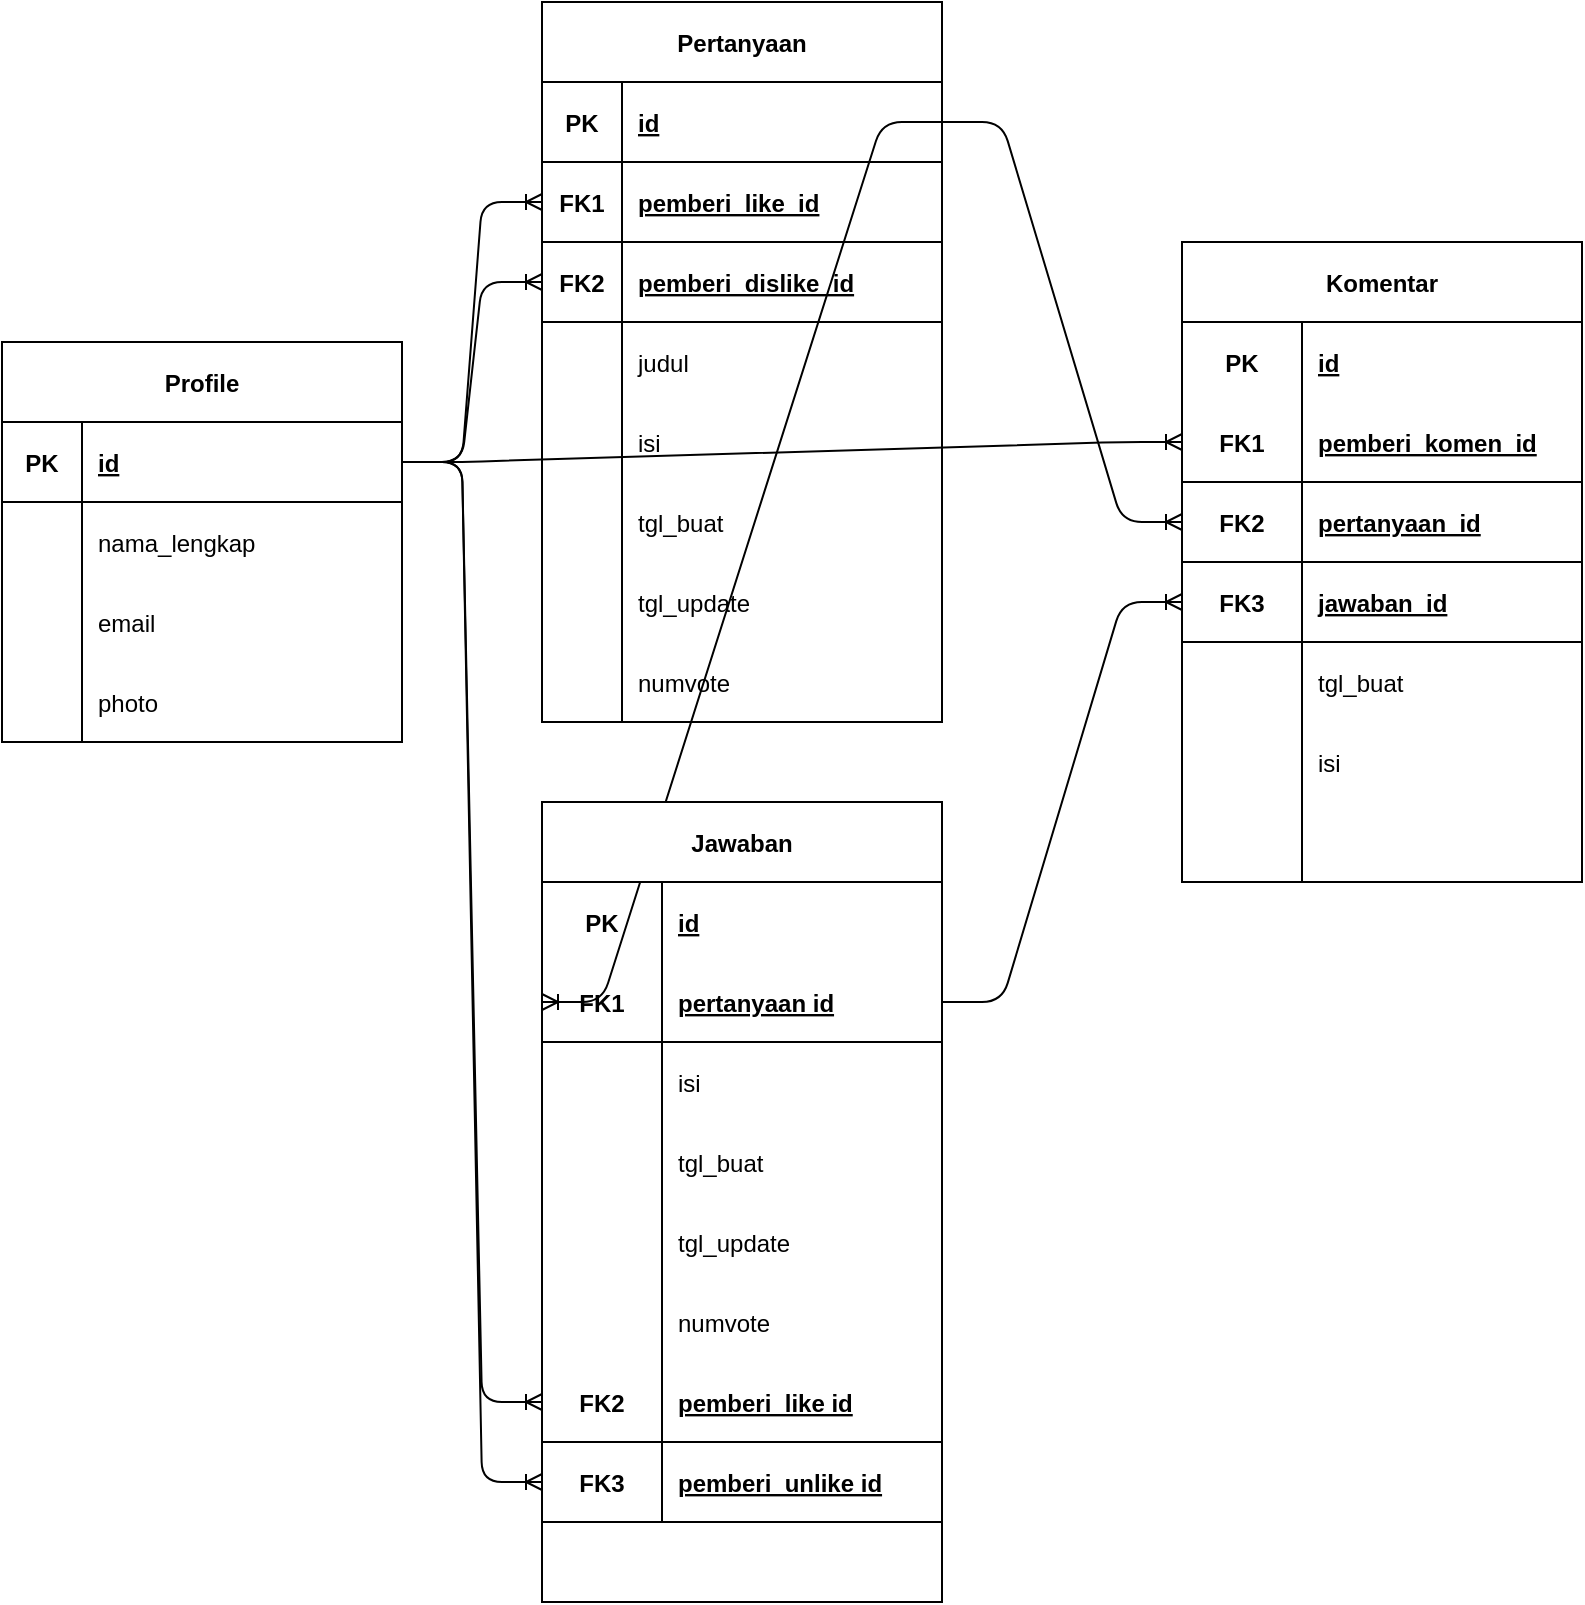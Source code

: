 <mxfile version="13.5.8" type="github">
  <diagram id="R2lEEEUBdFMjLlhIrx00" name="Page-1">
    <mxGraphModel dx="1108" dy="482" grid="1" gridSize="10" guides="1" tooltips="1" connect="1" arrows="1" fold="1" page="1" pageScale="1" pageWidth="850" pageHeight="1100" math="0" shadow="0" extFonts="Permanent Marker^https://fonts.googleapis.com/css?family=Permanent+Marker">
      <root>
        <mxCell id="0" />
        <mxCell id="1" parent="0" />
        <mxCell id="bIq-X40aE5f3d1oRArP8-62" value="" style="edgeStyle=entityRelationEdgeStyle;fontSize=12;html=1;endArrow=ERoneToMany;exitX=1;exitY=0.5;exitDx=0;exitDy=0;entryX=0;entryY=0.5;entryDx=0;entryDy=0;" parent="1" source="bIq-X40aE5f3d1oRArP8-2" target="bIq-X40aE5f3d1oRArP8-114" edge="1">
          <mxGeometry width="100" height="100" relative="1" as="geometry">
            <mxPoint x="140" y="600" as="sourcePoint" />
            <mxPoint x="400" y="340" as="targetPoint" />
          </mxGeometry>
        </mxCell>
        <mxCell id="bIq-X40aE5f3d1oRArP8-79" value="" style="edgeStyle=entityRelationEdgeStyle;fontSize=12;html=1;endArrow=ERoneToMany;exitX=1;exitY=0.5;exitDx=0;exitDy=0;entryX=0;entryY=0.5;entryDx=0;entryDy=0;" parent="1" source="bIq-X40aE5f3d1oRArP8-18" target="bIq-X40aE5f3d1oRArP8-84" edge="1">
          <mxGeometry width="100" height="100" relative="1" as="geometry">
            <mxPoint x="180" y="460" as="sourcePoint" />
            <mxPoint x="280" y="890" as="targetPoint" />
          </mxGeometry>
        </mxCell>
        <mxCell id="bIq-X40aE5f3d1oRArP8-129" value="" style="edgeStyle=entityRelationEdgeStyle;fontSize=12;html=1;endArrow=ERoneToMany;exitX=1;exitY=0.5;exitDx=0;exitDy=0;entryX=0;entryY=0.5;entryDx=0;entryDy=0;" parent="1" source="bIq-X40aE5f3d1oRArP8-18" target="bIq-X40aE5f3d1oRArP8-123" edge="1">
          <mxGeometry width="100" height="100" relative="1" as="geometry">
            <mxPoint x="290" y="540" as="sourcePoint" />
            <mxPoint x="390" y="440" as="targetPoint" />
          </mxGeometry>
        </mxCell>
        <mxCell id="bIq-X40aE5f3d1oRArP8-130" value="" style="edgeStyle=entityRelationEdgeStyle;fontSize=12;html=1;endArrow=ERoneToMany;entryX=0;entryY=0.5;entryDx=0;entryDy=0;exitX=1;exitY=0.25;exitDx=0;exitDy=0;" parent="1" source="bIq-X40aE5f3d1oRArP8-80" target="bIq-X40aE5f3d1oRArP8-126" edge="1">
          <mxGeometry width="100" height="100" relative="1" as="geometry">
            <mxPoint x="460" y="700" as="sourcePoint" />
            <mxPoint x="560" y="600" as="targetPoint" />
          </mxGeometry>
        </mxCell>
        <mxCell id="bIq-X40aE5f3d1oRArP8-138" value="" style="edgeStyle=entityRelationEdgeStyle;fontSize=12;html=1;endArrow=ERoneToMany;exitX=1;exitY=0.5;exitDx=0;exitDy=0;entryX=0;entryY=0.5;entryDx=0;entryDy=0;" parent="1" source="bIq-X40aE5f3d1oRArP8-2" target="bIq-X40aE5f3d1oRArP8-131" edge="1">
          <mxGeometry width="100" height="100" relative="1" as="geometry">
            <mxPoint x="290" y="340" as="sourcePoint" />
            <mxPoint x="390" y="240" as="targetPoint" />
          </mxGeometry>
        </mxCell>
        <mxCell id="bIq-X40aE5f3d1oRArP8-17" value="Pertanyaan" style="shape=table;startSize=40;container=1;collapsible=1;childLayout=tableLayout;fixedRows=1;rowLines=0;fontStyle=1;align=center;resizeLast=1;" parent="1" vertex="1">
          <mxGeometry x="280" y="40" width="200" height="360" as="geometry" />
        </mxCell>
        <mxCell id="bIq-X40aE5f3d1oRArP8-18" value="" style="shape=partialRectangle;collapsible=0;dropTarget=0;pointerEvents=0;fillColor=none;top=0;left=0;bottom=1;right=0;points=[[0,0.5],[1,0.5]];portConstraint=eastwest;" parent="bIq-X40aE5f3d1oRArP8-17" vertex="1">
          <mxGeometry y="40" width="200" height="40" as="geometry" />
        </mxCell>
        <mxCell id="bIq-X40aE5f3d1oRArP8-19" value="PK" style="shape=partialRectangle;connectable=0;fillColor=none;top=0;left=0;bottom=0;right=0;fontStyle=1;overflow=hidden;" parent="bIq-X40aE5f3d1oRArP8-18" vertex="1">
          <mxGeometry width="40" height="40" as="geometry" />
        </mxCell>
        <mxCell id="bIq-X40aE5f3d1oRArP8-20" value="id" style="shape=partialRectangle;connectable=0;fillColor=none;top=0;left=0;bottom=0;right=0;align=left;spacingLeft=6;fontStyle=5;overflow=hidden;" parent="bIq-X40aE5f3d1oRArP8-18" vertex="1">
          <mxGeometry x="40" width="160" height="40" as="geometry" />
        </mxCell>
        <mxCell id="bIq-X40aE5f3d1oRArP8-131" value="" style="shape=partialRectangle;collapsible=0;dropTarget=0;pointerEvents=0;fillColor=none;top=0;left=0;bottom=1;right=0;points=[[0,0.5],[1,0.5]];portConstraint=eastwest;" parent="bIq-X40aE5f3d1oRArP8-17" vertex="1">
          <mxGeometry y="80" width="200" height="40" as="geometry" />
        </mxCell>
        <mxCell id="bIq-X40aE5f3d1oRArP8-132" value="FK1" style="shape=partialRectangle;connectable=0;fillColor=none;top=0;left=0;bottom=0;right=0;fontStyle=1;overflow=hidden;" parent="bIq-X40aE5f3d1oRArP8-131" vertex="1">
          <mxGeometry width="40" height="40" as="geometry" />
        </mxCell>
        <mxCell id="bIq-X40aE5f3d1oRArP8-133" value="pemberi_like_id" style="shape=partialRectangle;connectable=0;fillColor=none;top=0;left=0;bottom=0;right=0;align=left;spacingLeft=6;fontStyle=5;overflow=hidden;" parent="bIq-X40aE5f3d1oRArP8-131" vertex="1">
          <mxGeometry x="40" width="160" height="40" as="geometry" />
        </mxCell>
        <mxCell id="bIq-X40aE5f3d1oRArP8-134" value="" style="shape=partialRectangle;collapsible=0;dropTarget=0;pointerEvents=0;fillColor=none;top=0;left=0;bottom=1;right=0;points=[[0,0.5],[1,0.5]];portConstraint=eastwest;" parent="bIq-X40aE5f3d1oRArP8-17" vertex="1">
          <mxGeometry y="120" width="200" height="40" as="geometry" />
        </mxCell>
        <mxCell id="bIq-X40aE5f3d1oRArP8-135" value="FK2" style="shape=partialRectangle;connectable=0;fillColor=none;top=0;left=0;bottom=0;right=0;fontStyle=1;overflow=hidden;" parent="bIq-X40aE5f3d1oRArP8-134" vertex="1">
          <mxGeometry width="40" height="40" as="geometry" />
        </mxCell>
        <mxCell id="bIq-X40aE5f3d1oRArP8-136" value="pemberi_dislike_id" style="shape=partialRectangle;connectable=0;fillColor=none;top=0;left=0;bottom=0;right=0;align=left;spacingLeft=6;fontStyle=5;overflow=hidden;" parent="bIq-X40aE5f3d1oRArP8-134" vertex="1">
          <mxGeometry x="40" width="160" height="40" as="geometry" />
        </mxCell>
        <mxCell id="bIq-X40aE5f3d1oRArP8-21" value="" style="shape=partialRectangle;collapsible=0;dropTarget=0;pointerEvents=0;fillColor=none;top=0;left=0;bottom=0;right=0;points=[[0,0.5],[1,0.5]];portConstraint=eastwest;" parent="bIq-X40aE5f3d1oRArP8-17" vertex="1">
          <mxGeometry y="160" width="200" height="40" as="geometry" />
        </mxCell>
        <mxCell id="bIq-X40aE5f3d1oRArP8-22" value="" style="shape=partialRectangle;connectable=0;fillColor=none;top=0;left=0;bottom=0;right=0;editable=1;overflow=hidden;" parent="bIq-X40aE5f3d1oRArP8-21" vertex="1">
          <mxGeometry width="40" height="40" as="geometry" />
        </mxCell>
        <mxCell id="bIq-X40aE5f3d1oRArP8-23" value="judul" style="shape=partialRectangle;connectable=0;fillColor=none;top=0;left=0;bottom=0;right=0;align=left;spacingLeft=6;overflow=hidden;" parent="bIq-X40aE5f3d1oRArP8-21" vertex="1">
          <mxGeometry x="40" width="160" height="40" as="geometry" />
        </mxCell>
        <mxCell id="bIq-X40aE5f3d1oRArP8-24" value="" style="shape=partialRectangle;collapsible=0;dropTarget=0;pointerEvents=0;fillColor=none;top=0;left=0;bottom=0;right=0;points=[[0,0.5],[1,0.5]];portConstraint=eastwest;" parent="bIq-X40aE5f3d1oRArP8-17" vertex="1">
          <mxGeometry y="200" width="200" height="40" as="geometry" />
        </mxCell>
        <mxCell id="bIq-X40aE5f3d1oRArP8-25" value="" style="shape=partialRectangle;connectable=0;fillColor=none;top=0;left=0;bottom=0;right=0;editable=1;overflow=hidden;" parent="bIq-X40aE5f3d1oRArP8-24" vertex="1">
          <mxGeometry width="40" height="40" as="geometry" />
        </mxCell>
        <mxCell id="bIq-X40aE5f3d1oRArP8-26" value="isi" style="shape=partialRectangle;connectable=0;fillColor=none;top=0;left=0;bottom=0;right=0;align=left;spacingLeft=6;overflow=hidden;" parent="bIq-X40aE5f3d1oRArP8-24" vertex="1">
          <mxGeometry x="40" width="160" height="40" as="geometry" />
        </mxCell>
        <mxCell id="bIq-X40aE5f3d1oRArP8-27" value="" style="shape=partialRectangle;collapsible=0;dropTarget=0;pointerEvents=0;fillColor=none;top=0;left=0;bottom=0;right=0;points=[[0,0.5],[1,0.5]];portConstraint=eastwest;" parent="bIq-X40aE5f3d1oRArP8-17" vertex="1">
          <mxGeometry y="240" width="200" height="40" as="geometry" />
        </mxCell>
        <mxCell id="bIq-X40aE5f3d1oRArP8-28" value="" style="shape=partialRectangle;connectable=0;fillColor=none;top=0;left=0;bottom=0;right=0;editable=1;overflow=hidden;" parent="bIq-X40aE5f3d1oRArP8-27" vertex="1">
          <mxGeometry width="40" height="40" as="geometry" />
        </mxCell>
        <mxCell id="bIq-X40aE5f3d1oRArP8-29" value="tgl_buat" style="shape=partialRectangle;connectable=0;fillColor=none;top=0;left=0;bottom=0;right=0;align=left;spacingLeft=6;overflow=hidden;" parent="bIq-X40aE5f3d1oRArP8-27" vertex="1">
          <mxGeometry x="40" width="160" height="40" as="geometry" />
        </mxCell>
        <mxCell id="bIq-X40aE5f3d1oRArP8-70" value="" style="shape=partialRectangle;collapsible=0;dropTarget=0;pointerEvents=0;fillColor=none;top=0;left=0;bottom=0;right=0;points=[[0,0.5],[1,0.5]];portConstraint=eastwest;" parent="bIq-X40aE5f3d1oRArP8-17" vertex="1">
          <mxGeometry y="280" width="200" height="40" as="geometry" />
        </mxCell>
        <mxCell id="bIq-X40aE5f3d1oRArP8-71" value="" style="shape=partialRectangle;connectable=0;fillColor=none;top=0;left=0;bottom=0;right=0;editable=1;overflow=hidden;" parent="bIq-X40aE5f3d1oRArP8-70" vertex="1">
          <mxGeometry width="40" height="40" as="geometry" />
        </mxCell>
        <mxCell id="bIq-X40aE5f3d1oRArP8-72" value="tgl_update" style="shape=partialRectangle;connectable=0;fillColor=none;top=0;left=0;bottom=0;right=0;align=left;spacingLeft=6;overflow=hidden;" parent="bIq-X40aE5f3d1oRArP8-70" vertex="1">
          <mxGeometry x="40" width="160" height="40" as="geometry" />
        </mxCell>
        <mxCell id="4JJolimNtbxlTP1begQ2-4" value="" style="shape=partialRectangle;collapsible=0;dropTarget=0;pointerEvents=0;fillColor=none;top=0;left=0;bottom=0;right=0;points=[[0,0.5],[1,0.5]];portConstraint=eastwest;" vertex="1" parent="bIq-X40aE5f3d1oRArP8-17">
          <mxGeometry y="320" width="200" height="40" as="geometry" />
        </mxCell>
        <mxCell id="4JJolimNtbxlTP1begQ2-5" value="" style="shape=partialRectangle;connectable=0;fillColor=none;top=0;left=0;bottom=0;right=0;editable=1;overflow=hidden;" vertex="1" parent="4JJolimNtbxlTP1begQ2-4">
          <mxGeometry width="40" height="40" as="geometry" />
        </mxCell>
        <mxCell id="4JJolimNtbxlTP1begQ2-6" value="numvote" style="shape=partialRectangle;connectable=0;fillColor=none;top=0;left=0;bottom=0;right=0;align=left;spacingLeft=6;overflow=hidden;" vertex="1" parent="4JJolimNtbxlTP1begQ2-4">
          <mxGeometry x="40" width="160" height="40" as="geometry" />
        </mxCell>
        <mxCell id="bIq-X40aE5f3d1oRArP8-139" value="" style="edgeStyle=entityRelationEdgeStyle;fontSize=12;html=1;endArrow=ERoneToMany;exitX=1;exitY=0.5;exitDx=0;exitDy=0;entryX=0;entryY=0.5;entryDx=0;entryDy=0;" parent="1" source="bIq-X40aE5f3d1oRArP8-2" target="bIq-X40aE5f3d1oRArP8-134" edge="1">
          <mxGeometry width="100" height="100" relative="1" as="geometry">
            <mxPoint x="290" y="240" as="sourcePoint" />
            <mxPoint x="390" y="140" as="targetPoint" />
          </mxGeometry>
        </mxCell>
        <mxCell id="4JJolimNtbxlTP1begQ2-16" value="" style="edgeStyle=entityRelationEdgeStyle;fontSize=12;html=1;endArrow=ERoneToMany;entryX=0;entryY=0.5;entryDx=0;entryDy=0;" edge="1" parent="1" source="bIq-X40aE5f3d1oRArP8-2" target="4JJolimNtbxlTP1begQ2-10">
          <mxGeometry width="100" height="100" relative="1" as="geometry">
            <mxPoint x="370" y="400" as="sourcePoint" />
            <mxPoint x="470" y="300" as="targetPoint" />
          </mxGeometry>
        </mxCell>
        <mxCell id="4JJolimNtbxlTP1begQ2-17" value="" style="edgeStyle=entityRelationEdgeStyle;fontSize=12;html=1;endArrow=ERoneToMany;exitX=1;exitY=0.5;exitDx=0;exitDy=0;entryX=0;entryY=0.5;entryDx=0;entryDy=0;" edge="1" parent="1" source="bIq-X40aE5f3d1oRArP8-2" target="4JJolimNtbxlTP1begQ2-13">
          <mxGeometry width="100" height="100" relative="1" as="geometry">
            <mxPoint x="370" y="320" as="sourcePoint" />
            <mxPoint x="470" y="220" as="targetPoint" />
          </mxGeometry>
        </mxCell>
        <mxCell id="bIq-X40aE5f3d1oRArP8-1" value="Profile" style="shape=table;startSize=40;container=1;collapsible=1;childLayout=tableLayout;fixedRows=1;rowLines=0;fontStyle=1;align=center;resizeLast=1;" parent="1" vertex="1">
          <mxGeometry x="10" y="210" width="200" height="200" as="geometry" />
        </mxCell>
        <mxCell id="bIq-X40aE5f3d1oRArP8-2" value="" style="shape=partialRectangle;collapsible=0;dropTarget=0;pointerEvents=0;fillColor=none;top=0;left=0;bottom=1;right=0;points=[[0,0.5],[1,0.5]];portConstraint=eastwest;" parent="bIq-X40aE5f3d1oRArP8-1" vertex="1">
          <mxGeometry y="40" width="200" height="40" as="geometry" />
        </mxCell>
        <mxCell id="bIq-X40aE5f3d1oRArP8-3" value="PK" style="shape=partialRectangle;connectable=0;fillColor=none;top=0;left=0;bottom=0;right=0;fontStyle=1;overflow=hidden;" parent="bIq-X40aE5f3d1oRArP8-2" vertex="1">
          <mxGeometry width="40" height="40" as="geometry" />
        </mxCell>
        <mxCell id="bIq-X40aE5f3d1oRArP8-4" value="id" style="shape=partialRectangle;connectable=0;fillColor=none;top=0;left=0;bottom=0;right=0;align=left;spacingLeft=6;fontStyle=5;overflow=hidden;" parent="bIq-X40aE5f3d1oRArP8-2" vertex="1">
          <mxGeometry x="40" width="160" height="40" as="geometry" />
        </mxCell>
        <mxCell id="bIq-X40aE5f3d1oRArP8-5" value="" style="shape=partialRectangle;collapsible=0;dropTarget=0;pointerEvents=0;fillColor=none;top=0;left=0;bottom=0;right=0;points=[[0,0.5],[1,0.5]];portConstraint=eastwest;" parent="bIq-X40aE5f3d1oRArP8-1" vertex="1">
          <mxGeometry y="80" width="200" height="40" as="geometry" />
        </mxCell>
        <mxCell id="bIq-X40aE5f3d1oRArP8-6" value="" style="shape=partialRectangle;connectable=0;fillColor=none;top=0;left=0;bottom=0;right=0;editable=1;overflow=hidden;" parent="bIq-X40aE5f3d1oRArP8-5" vertex="1">
          <mxGeometry width="40" height="40" as="geometry" />
        </mxCell>
        <mxCell id="bIq-X40aE5f3d1oRArP8-7" value="nama_lengkap" style="shape=partialRectangle;connectable=0;fillColor=none;top=0;left=0;bottom=0;right=0;align=left;spacingLeft=6;overflow=hidden;" parent="bIq-X40aE5f3d1oRArP8-5" vertex="1">
          <mxGeometry x="40" width="160" height="40" as="geometry" />
        </mxCell>
        <mxCell id="bIq-X40aE5f3d1oRArP8-8" value="" style="shape=partialRectangle;collapsible=0;dropTarget=0;pointerEvents=0;fillColor=none;top=0;left=0;bottom=0;right=0;points=[[0,0.5],[1,0.5]];portConstraint=eastwest;" parent="bIq-X40aE5f3d1oRArP8-1" vertex="1">
          <mxGeometry y="120" width="200" height="40" as="geometry" />
        </mxCell>
        <mxCell id="bIq-X40aE5f3d1oRArP8-9" value="" style="shape=partialRectangle;connectable=0;fillColor=none;top=0;left=0;bottom=0;right=0;editable=1;overflow=hidden;" parent="bIq-X40aE5f3d1oRArP8-8" vertex="1">
          <mxGeometry width="40" height="40" as="geometry" />
        </mxCell>
        <mxCell id="bIq-X40aE5f3d1oRArP8-10" value="email" style="shape=partialRectangle;connectable=0;fillColor=none;top=0;left=0;bottom=0;right=0;align=left;spacingLeft=6;overflow=hidden;" parent="bIq-X40aE5f3d1oRArP8-8" vertex="1">
          <mxGeometry x="40" width="160" height="40" as="geometry" />
        </mxCell>
        <mxCell id="bIq-X40aE5f3d1oRArP8-11" value="" style="shape=partialRectangle;collapsible=0;dropTarget=0;pointerEvents=0;fillColor=none;top=0;left=0;bottom=0;right=0;points=[[0,0.5],[1,0.5]];portConstraint=eastwest;" parent="bIq-X40aE5f3d1oRArP8-1" vertex="1">
          <mxGeometry y="160" width="200" height="40" as="geometry" />
        </mxCell>
        <mxCell id="bIq-X40aE5f3d1oRArP8-12" value="" style="shape=partialRectangle;connectable=0;fillColor=none;top=0;left=0;bottom=0;right=0;editable=1;overflow=hidden;" parent="bIq-X40aE5f3d1oRArP8-11" vertex="1">
          <mxGeometry width="40" height="40" as="geometry" />
        </mxCell>
        <mxCell id="bIq-X40aE5f3d1oRArP8-13" value="photo" style="shape=partialRectangle;connectable=0;fillColor=none;top=0;left=0;bottom=0;right=0;align=left;spacingLeft=6;overflow=hidden;" parent="bIq-X40aE5f3d1oRArP8-11" vertex="1">
          <mxGeometry x="40" width="160" height="40" as="geometry" />
        </mxCell>
        <mxCell id="bIq-X40aE5f3d1oRArP8-80" value="Jawaban" style="shape=table;startSize=40;container=1;collapsible=1;childLayout=tableLayout;fixedRows=1;rowLines=0;fontStyle=1;align=center;resizeLast=1;" parent="1" vertex="1">
          <mxGeometry x="280" y="440" width="200" height="400" as="geometry" />
        </mxCell>
        <mxCell id="bIq-X40aE5f3d1oRArP8-81" value="" style="shape=partialRectangle;collapsible=0;dropTarget=0;pointerEvents=0;fillColor=none;top=0;left=0;bottom=0;right=0;points=[[0,0.5],[1,0.5]];portConstraint=eastwest;" parent="bIq-X40aE5f3d1oRArP8-80" vertex="1">
          <mxGeometry y="40" width="200" height="40" as="geometry" />
        </mxCell>
        <mxCell id="bIq-X40aE5f3d1oRArP8-82" value="PK" style="shape=partialRectangle;connectable=0;fillColor=none;top=0;left=0;bottom=0;right=0;fontStyle=1;overflow=hidden;" parent="bIq-X40aE5f3d1oRArP8-81" vertex="1">
          <mxGeometry width="60" height="40" as="geometry" />
        </mxCell>
        <mxCell id="bIq-X40aE5f3d1oRArP8-83" value="id" style="shape=partialRectangle;connectable=0;fillColor=none;top=0;left=0;bottom=0;right=0;align=left;spacingLeft=6;fontStyle=5;overflow=hidden;" parent="bIq-X40aE5f3d1oRArP8-81" vertex="1">
          <mxGeometry x="60" width="140" height="40" as="geometry" />
        </mxCell>
        <mxCell id="bIq-X40aE5f3d1oRArP8-84" value="" style="shape=partialRectangle;collapsible=0;dropTarget=0;pointerEvents=0;fillColor=none;top=0;left=0;bottom=1;right=0;points=[[0,0.5],[1,0.5]];portConstraint=eastwest;" parent="bIq-X40aE5f3d1oRArP8-80" vertex="1">
          <mxGeometry y="80" width="200" height="40" as="geometry" />
        </mxCell>
        <mxCell id="bIq-X40aE5f3d1oRArP8-85" value="FK1" style="shape=partialRectangle;connectable=0;fillColor=none;top=0;left=0;bottom=0;right=0;fontStyle=1;overflow=hidden;" parent="bIq-X40aE5f3d1oRArP8-84" vertex="1">
          <mxGeometry width="60" height="40" as="geometry" />
        </mxCell>
        <mxCell id="bIq-X40aE5f3d1oRArP8-86" value="pertanyaan id" style="shape=partialRectangle;connectable=0;fillColor=none;top=0;left=0;bottom=0;right=0;align=left;spacingLeft=6;fontStyle=5;overflow=hidden;" parent="bIq-X40aE5f3d1oRArP8-84" vertex="1">
          <mxGeometry x="60" width="140" height="40" as="geometry" />
        </mxCell>
        <mxCell id="bIq-X40aE5f3d1oRArP8-87" value="" style="shape=partialRectangle;collapsible=0;dropTarget=0;pointerEvents=0;fillColor=none;top=0;left=0;bottom=0;right=0;points=[[0,0.5],[1,0.5]];portConstraint=eastwest;" parent="bIq-X40aE5f3d1oRArP8-80" vertex="1">
          <mxGeometry y="120" width="200" height="40" as="geometry" />
        </mxCell>
        <mxCell id="bIq-X40aE5f3d1oRArP8-88" value="" style="shape=partialRectangle;connectable=0;fillColor=none;top=0;left=0;bottom=0;right=0;editable=1;overflow=hidden;" parent="bIq-X40aE5f3d1oRArP8-87" vertex="1">
          <mxGeometry width="60" height="40" as="geometry" />
        </mxCell>
        <mxCell id="bIq-X40aE5f3d1oRArP8-89" value="isi" style="shape=partialRectangle;connectable=0;fillColor=none;top=0;left=0;bottom=0;right=0;align=left;spacingLeft=6;overflow=hidden;" parent="bIq-X40aE5f3d1oRArP8-87" vertex="1">
          <mxGeometry x="60" width="140" height="40" as="geometry" />
        </mxCell>
        <mxCell id="bIq-X40aE5f3d1oRArP8-90" value="" style="shape=partialRectangle;collapsible=0;dropTarget=0;pointerEvents=0;fillColor=none;top=0;left=0;bottom=0;right=0;points=[[0,0.5],[1,0.5]];portConstraint=eastwest;" parent="bIq-X40aE5f3d1oRArP8-80" vertex="1">
          <mxGeometry y="160" width="200" height="40" as="geometry" />
        </mxCell>
        <mxCell id="bIq-X40aE5f3d1oRArP8-91" value="" style="shape=partialRectangle;connectable=0;fillColor=none;top=0;left=0;bottom=0;right=0;editable=1;overflow=hidden;" parent="bIq-X40aE5f3d1oRArP8-90" vertex="1">
          <mxGeometry width="60" height="40" as="geometry" />
        </mxCell>
        <mxCell id="bIq-X40aE5f3d1oRArP8-92" value="tgl_buat" style="shape=partialRectangle;connectable=0;fillColor=none;top=0;left=0;bottom=0;right=0;align=left;spacingLeft=6;overflow=hidden;" parent="bIq-X40aE5f3d1oRArP8-90" vertex="1">
          <mxGeometry x="60" width="140" height="40" as="geometry" />
        </mxCell>
        <mxCell id="bIq-X40aE5f3d1oRArP8-93" value="" style="shape=partialRectangle;collapsible=0;dropTarget=0;pointerEvents=0;fillColor=none;top=0;left=0;bottom=0;right=0;points=[[0,0.5],[1,0.5]];portConstraint=eastwest;" parent="bIq-X40aE5f3d1oRArP8-80" vertex="1">
          <mxGeometry y="200" width="200" height="40" as="geometry" />
        </mxCell>
        <mxCell id="bIq-X40aE5f3d1oRArP8-94" value="" style="shape=partialRectangle;connectable=0;fillColor=none;top=0;left=0;bottom=0;right=0;editable=1;overflow=hidden;" parent="bIq-X40aE5f3d1oRArP8-93" vertex="1">
          <mxGeometry width="60" height="40" as="geometry" />
        </mxCell>
        <mxCell id="bIq-X40aE5f3d1oRArP8-95" value="tgl_update" style="shape=partialRectangle;connectable=0;fillColor=none;top=0;left=0;bottom=0;right=0;align=left;spacingLeft=6;overflow=hidden;" parent="bIq-X40aE5f3d1oRArP8-93" vertex="1">
          <mxGeometry x="60" width="140" height="40" as="geometry" />
        </mxCell>
        <mxCell id="4JJolimNtbxlTP1begQ2-7" value="" style="shape=partialRectangle;collapsible=0;dropTarget=0;pointerEvents=0;fillColor=none;top=0;left=0;bottom=0;right=0;points=[[0,0.5],[1,0.5]];portConstraint=eastwest;" vertex="1" parent="bIq-X40aE5f3d1oRArP8-80">
          <mxGeometry y="240" width="200" height="40" as="geometry" />
        </mxCell>
        <mxCell id="4JJolimNtbxlTP1begQ2-8" value="" style="shape=partialRectangle;connectable=0;fillColor=none;top=0;left=0;bottom=0;right=0;editable=1;overflow=hidden;" vertex="1" parent="4JJolimNtbxlTP1begQ2-7">
          <mxGeometry width="60" height="40" as="geometry" />
        </mxCell>
        <mxCell id="4JJolimNtbxlTP1begQ2-9" value="numvote" style="shape=partialRectangle;connectable=0;fillColor=none;top=0;left=0;bottom=0;right=0;align=left;spacingLeft=6;overflow=hidden;" vertex="1" parent="4JJolimNtbxlTP1begQ2-7">
          <mxGeometry x="60" width="140" height="40" as="geometry" />
        </mxCell>
        <mxCell id="4JJolimNtbxlTP1begQ2-10" value="" style="shape=partialRectangle;collapsible=0;dropTarget=0;pointerEvents=0;fillColor=none;top=0;left=0;bottom=1;right=0;points=[[0,0.5],[1,0.5]];portConstraint=eastwest;" vertex="1" parent="bIq-X40aE5f3d1oRArP8-80">
          <mxGeometry y="280" width="200" height="40" as="geometry" />
        </mxCell>
        <mxCell id="4JJolimNtbxlTP1begQ2-11" value="FK2" style="shape=partialRectangle;connectable=0;fillColor=none;top=0;left=0;bottom=0;right=0;fontStyle=1;overflow=hidden;" vertex="1" parent="4JJolimNtbxlTP1begQ2-10">
          <mxGeometry width="60" height="40" as="geometry" />
        </mxCell>
        <mxCell id="4JJolimNtbxlTP1begQ2-12" value="pemberi_like id" style="shape=partialRectangle;connectable=0;fillColor=none;top=0;left=0;bottom=0;right=0;align=left;spacingLeft=6;fontStyle=5;overflow=hidden;" vertex="1" parent="4JJolimNtbxlTP1begQ2-10">
          <mxGeometry x="60" width="140" height="40" as="geometry" />
        </mxCell>
        <mxCell id="4JJolimNtbxlTP1begQ2-13" value="" style="shape=partialRectangle;collapsible=0;dropTarget=0;pointerEvents=0;fillColor=none;top=0;left=0;bottom=1;right=0;points=[[0,0.5],[1,0.5]];portConstraint=eastwest;" vertex="1" parent="bIq-X40aE5f3d1oRArP8-80">
          <mxGeometry y="320" width="200" height="40" as="geometry" />
        </mxCell>
        <mxCell id="4JJolimNtbxlTP1begQ2-14" value="FK3" style="shape=partialRectangle;connectable=0;fillColor=none;top=0;left=0;bottom=0;right=0;fontStyle=1;overflow=hidden;" vertex="1" parent="4JJolimNtbxlTP1begQ2-13">
          <mxGeometry width="60" height="40" as="geometry" />
        </mxCell>
        <mxCell id="4JJolimNtbxlTP1begQ2-15" value="pemberi_unlike id" style="shape=partialRectangle;connectable=0;fillColor=none;top=0;left=0;bottom=0;right=0;align=left;spacingLeft=6;fontStyle=5;overflow=hidden;" vertex="1" parent="4JJolimNtbxlTP1begQ2-13">
          <mxGeometry x="60" width="140" height="40" as="geometry" />
        </mxCell>
        <mxCell id="bIq-X40aE5f3d1oRArP8-110" value="Komentar" style="shape=table;startSize=40;container=1;collapsible=1;childLayout=tableLayout;fixedRows=1;rowLines=0;fontStyle=1;align=center;resizeLast=1;" parent="1" vertex="1">
          <mxGeometry x="600" y="160" width="200" height="320" as="geometry" />
        </mxCell>
        <mxCell id="bIq-X40aE5f3d1oRArP8-111" value="" style="shape=partialRectangle;collapsible=0;dropTarget=0;pointerEvents=0;fillColor=none;top=0;left=0;bottom=0;right=0;points=[[0,0.5],[1,0.5]];portConstraint=eastwest;" parent="bIq-X40aE5f3d1oRArP8-110" vertex="1">
          <mxGeometry y="40" width="200" height="40" as="geometry" />
        </mxCell>
        <mxCell id="bIq-X40aE5f3d1oRArP8-112" value="PK" style="shape=partialRectangle;connectable=0;fillColor=none;top=0;left=0;bottom=0;right=0;fontStyle=1;overflow=hidden;" parent="bIq-X40aE5f3d1oRArP8-111" vertex="1">
          <mxGeometry width="60" height="40" as="geometry" />
        </mxCell>
        <mxCell id="bIq-X40aE5f3d1oRArP8-113" value="id" style="shape=partialRectangle;connectable=0;fillColor=none;top=0;left=0;bottom=0;right=0;align=left;spacingLeft=6;fontStyle=5;overflow=hidden;" parent="bIq-X40aE5f3d1oRArP8-111" vertex="1">
          <mxGeometry x="60" width="140" height="40" as="geometry" />
        </mxCell>
        <mxCell id="bIq-X40aE5f3d1oRArP8-114" value="" style="shape=partialRectangle;collapsible=0;dropTarget=0;pointerEvents=0;fillColor=none;top=0;left=0;bottom=1;right=0;points=[[0,0.5],[1,0.5]];portConstraint=eastwest;" parent="bIq-X40aE5f3d1oRArP8-110" vertex="1">
          <mxGeometry y="80" width="200" height="40" as="geometry" />
        </mxCell>
        <mxCell id="bIq-X40aE5f3d1oRArP8-115" value="FK1" style="shape=partialRectangle;connectable=0;fillColor=none;top=0;left=0;bottom=0;right=0;fontStyle=1;overflow=hidden;" parent="bIq-X40aE5f3d1oRArP8-114" vertex="1">
          <mxGeometry width="60" height="40" as="geometry" />
        </mxCell>
        <mxCell id="bIq-X40aE5f3d1oRArP8-116" value="pemberi_komen_id" style="shape=partialRectangle;connectable=0;fillColor=none;top=0;left=0;bottom=0;right=0;align=left;spacingLeft=6;fontStyle=5;overflow=hidden;" parent="bIq-X40aE5f3d1oRArP8-114" vertex="1">
          <mxGeometry x="60" width="140" height="40" as="geometry" />
        </mxCell>
        <mxCell id="bIq-X40aE5f3d1oRArP8-123" value="" style="shape=partialRectangle;collapsible=0;dropTarget=0;pointerEvents=0;fillColor=none;top=0;left=0;bottom=1;right=0;points=[[0,0.5],[1,0.5]];portConstraint=eastwest;" parent="bIq-X40aE5f3d1oRArP8-110" vertex="1">
          <mxGeometry y="120" width="200" height="40" as="geometry" />
        </mxCell>
        <mxCell id="bIq-X40aE5f3d1oRArP8-124" value="FK2" style="shape=partialRectangle;connectable=0;fillColor=none;top=0;left=0;bottom=0;right=0;fontStyle=1;overflow=hidden;" parent="bIq-X40aE5f3d1oRArP8-123" vertex="1">
          <mxGeometry width="60" height="40" as="geometry" />
        </mxCell>
        <mxCell id="bIq-X40aE5f3d1oRArP8-125" value="pertanyaan_id" style="shape=partialRectangle;connectable=0;fillColor=none;top=0;left=0;bottom=0;right=0;align=left;spacingLeft=6;fontStyle=5;overflow=hidden;" parent="bIq-X40aE5f3d1oRArP8-123" vertex="1">
          <mxGeometry x="60" width="140" height="40" as="geometry" />
        </mxCell>
        <mxCell id="bIq-X40aE5f3d1oRArP8-126" value="" style="shape=partialRectangle;collapsible=0;dropTarget=0;pointerEvents=0;fillColor=none;top=0;left=0;bottom=1;right=0;points=[[0,0.5],[1,0.5]];portConstraint=eastwest;" parent="bIq-X40aE5f3d1oRArP8-110" vertex="1">
          <mxGeometry y="160" width="200" height="40" as="geometry" />
        </mxCell>
        <mxCell id="bIq-X40aE5f3d1oRArP8-127" value="FK3" style="shape=partialRectangle;connectable=0;fillColor=none;top=0;left=0;bottom=0;right=0;fontStyle=1;overflow=hidden;" parent="bIq-X40aE5f3d1oRArP8-126" vertex="1">
          <mxGeometry width="60" height="40" as="geometry" />
        </mxCell>
        <mxCell id="bIq-X40aE5f3d1oRArP8-128" value="jawaban_id" style="shape=partialRectangle;connectable=0;fillColor=none;top=0;left=0;bottom=0;right=0;align=left;spacingLeft=6;fontStyle=5;overflow=hidden;" parent="bIq-X40aE5f3d1oRArP8-126" vertex="1">
          <mxGeometry x="60" width="140" height="40" as="geometry" />
        </mxCell>
        <mxCell id="bIq-X40aE5f3d1oRArP8-117" value="" style="shape=partialRectangle;collapsible=0;dropTarget=0;pointerEvents=0;fillColor=none;top=0;left=0;bottom=0;right=0;points=[[0,0.5],[1,0.5]];portConstraint=eastwest;" parent="bIq-X40aE5f3d1oRArP8-110" vertex="1">
          <mxGeometry y="200" width="200" height="40" as="geometry" />
        </mxCell>
        <mxCell id="bIq-X40aE5f3d1oRArP8-118" value="" style="shape=partialRectangle;connectable=0;fillColor=none;top=0;left=0;bottom=0;right=0;editable=1;overflow=hidden;" parent="bIq-X40aE5f3d1oRArP8-117" vertex="1">
          <mxGeometry width="60" height="40" as="geometry" />
        </mxCell>
        <mxCell id="bIq-X40aE5f3d1oRArP8-119" value="tgl_buat" style="shape=partialRectangle;connectable=0;fillColor=none;top=0;left=0;bottom=0;right=0;align=left;spacingLeft=6;overflow=hidden;" parent="bIq-X40aE5f3d1oRArP8-117" vertex="1">
          <mxGeometry x="60" width="140" height="40" as="geometry" />
        </mxCell>
        <mxCell id="4JJolimNtbxlTP1begQ2-1" value="" style="shape=partialRectangle;collapsible=0;dropTarget=0;pointerEvents=0;fillColor=none;top=0;left=0;bottom=0;right=0;points=[[0,0.5],[1,0.5]];portConstraint=eastwest;" vertex="1" parent="bIq-X40aE5f3d1oRArP8-110">
          <mxGeometry y="240" width="200" height="40" as="geometry" />
        </mxCell>
        <mxCell id="4JJolimNtbxlTP1begQ2-2" value="" style="shape=partialRectangle;connectable=0;fillColor=none;top=0;left=0;bottom=0;right=0;editable=1;overflow=hidden;" vertex="1" parent="4JJolimNtbxlTP1begQ2-1">
          <mxGeometry width="60" height="40" as="geometry" />
        </mxCell>
        <mxCell id="4JJolimNtbxlTP1begQ2-3" value="isi" style="shape=partialRectangle;connectable=0;fillColor=none;top=0;left=0;bottom=0;right=0;align=left;spacingLeft=6;overflow=hidden;" vertex="1" parent="4JJolimNtbxlTP1begQ2-1">
          <mxGeometry x="60" width="140" height="40" as="geometry" />
        </mxCell>
        <mxCell id="bIq-X40aE5f3d1oRArP8-120" value="" style="shape=partialRectangle;collapsible=0;dropTarget=0;pointerEvents=0;fillColor=none;top=0;left=0;bottom=0;right=0;points=[[0,0.5],[1,0.5]];portConstraint=eastwest;" parent="bIq-X40aE5f3d1oRArP8-110" vertex="1">
          <mxGeometry y="280" width="200" height="40" as="geometry" />
        </mxCell>
        <mxCell id="bIq-X40aE5f3d1oRArP8-121" value="" style="shape=partialRectangle;connectable=0;fillColor=none;top=0;left=0;bottom=0;right=0;editable=1;overflow=hidden;" parent="bIq-X40aE5f3d1oRArP8-120" vertex="1">
          <mxGeometry width="60" height="40" as="geometry" />
        </mxCell>
        <mxCell id="bIq-X40aE5f3d1oRArP8-122" value="" style="shape=partialRectangle;connectable=0;fillColor=none;top=0;left=0;bottom=0;right=0;align=left;spacingLeft=6;overflow=hidden;" parent="bIq-X40aE5f3d1oRArP8-120" vertex="1">
          <mxGeometry x="60" width="140" height="40" as="geometry" />
        </mxCell>
      </root>
    </mxGraphModel>
  </diagram>
</mxfile>
